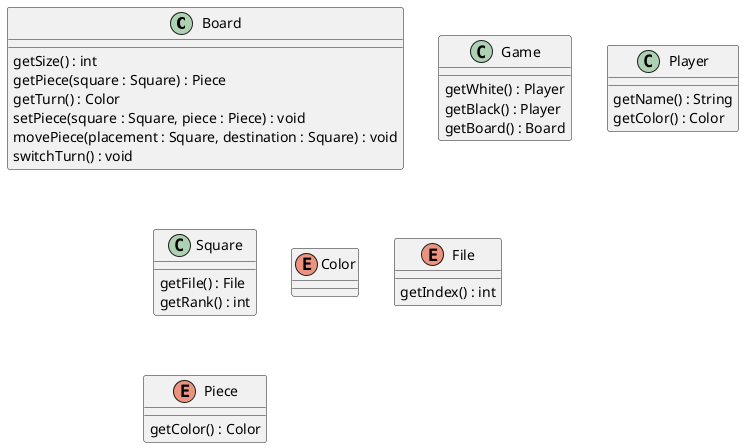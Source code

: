 @startuml

class Board
class Game
class Player
class Square
enum Color
enum File
enum Piece

class Square {
    getFile() : File
    getRank() : int
}

class Board {
    getSize() : int
    getPiece(square : Square) : Piece
    getTurn() : Color
    setPiece(square : Square, piece : Piece) : void
    movePiece(placement : Square, destination : Square) : void
    switchTurn() : void
}

class Player {
    getName() : String
    getColor() : Color
}

enum Piece {
    getColor() : Color
}

class Game {
    getWhite() : Player
    getBlack() : Player
    getBoard() : Board
}

enum File {
    getIndex() : int
}

@enduml